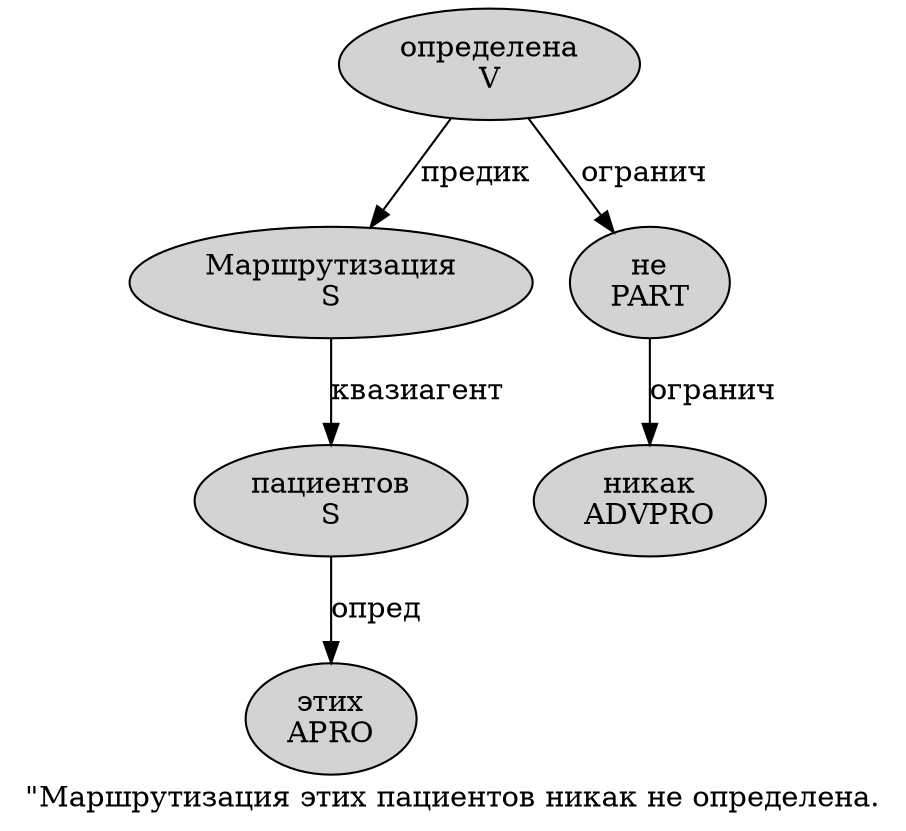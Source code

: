 digraph SENTENCE_511 {
	graph [label="\"Маршрутизация этих пациентов никак не определена."]
	node [style=filled]
		1 [label="Маршрутизация
S" color="" fillcolor=lightgray penwidth=1 shape=ellipse]
		2 [label="этих
APRO" color="" fillcolor=lightgray penwidth=1 shape=ellipse]
		3 [label="пациентов
S" color="" fillcolor=lightgray penwidth=1 shape=ellipse]
		4 [label="никак
ADVPRO" color="" fillcolor=lightgray penwidth=1 shape=ellipse]
		5 [label="не
PART" color="" fillcolor=lightgray penwidth=1 shape=ellipse]
		6 [label="определена
V" color="" fillcolor=lightgray penwidth=1 shape=ellipse]
			5 -> 4 [label="огранич"]
			3 -> 2 [label="опред"]
			1 -> 3 [label="квазиагент"]
			6 -> 1 [label="предик"]
			6 -> 5 [label="огранич"]
}